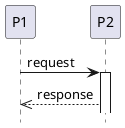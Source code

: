@startuml
hide footbox

participant P1
participant P2


P1 -> P2: request
activate P2
P2 -->> P1: response
deactivate P1

@enduml
